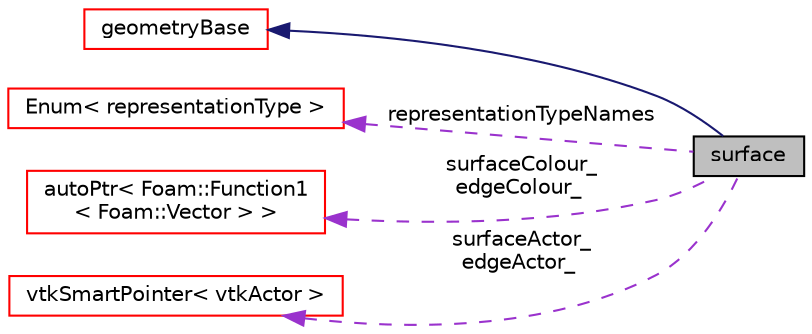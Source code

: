 digraph "surface"
{
  bgcolor="transparent";
  edge [fontname="Helvetica",fontsize="10",labelfontname="Helvetica",labelfontsize="10"];
  node [fontname="Helvetica",fontsize="10",shape=record];
  rankdir="LR";
  Node1 [label="surface",height=0.2,width=0.4,color="black", fillcolor="grey75", style="filled" fontcolor="black"];
  Node2 -> Node1 [dir="back",color="midnightblue",fontsize="10",style="solid",fontname="Helvetica"];
  Node2 [label="geometryBase",height=0.2,width=0.4,color="red",URL="$classFoam_1_1functionObjects_1_1runTimePostPro_1_1geometryBase.html",tooltip="Base class for surface, text handling etc. "];
  Node3 -> Node1 [dir="back",color="darkorchid3",fontsize="10",style="dashed",label=" representationTypeNames" ,fontname="Helvetica"];
  Node3 [label="Enum\< representationType \>",height=0.2,width=0.4,color="red",URL="$classFoam_1_1Enum.html"];
  Node4 -> Node1 [dir="back",color="darkorchid3",fontsize="10",style="dashed",label=" surfaceColour_\nedgeColour_" ,fontname="Helvetica"];
  Node4 [label="autoPtr\< Foam::Function1\l\< Foam::Vector \> \>",height=0.2,width=0.4,color="red",URL="$classFoam_1_1autoPtr.html"];
  Node5 -> Node1 [dir="back",color="darkorchid3",fontsize="10",style="dashed",label=" surfaceActor_\nedgeActor_" ,fontname="Helvetica"];
  Node5 [label="vtkSmartPointer\< vtkActor \>",height=0.2,width=0.4,color="red",URL="$classvtkSmartPointer.html"];
}
